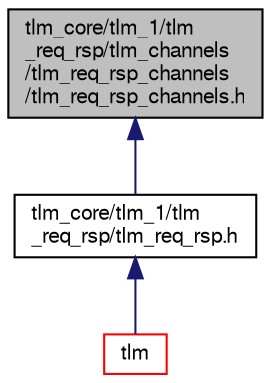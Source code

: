 digraph "tlm_core/tlm_1/tlm_req_rsp/tlm_channels/tlm_req_rsp_channels/tlm_req_rsp_channels.h"
{
  edge [fontname="FreeSans",fontsize="10",labelfontname="FreeSans",labelfontsize="10"];
  node [fontname="FreeSans",fontsize="10",shape=record];
  Node13 [label="tlm_core/tlm_1/tlm\l_req_rsp/tlm_channels\l/tlm_req_rsp_channels\l/tlm_req_rsp_channels.h",height=0.2,width=0.4,color="black", fillcolor="grey75", style="filled", fontcolor="black"];
  Node13 -> Node14 [dir="back",color="midnightblue",fontsize="10",style="solid",fontname="FreeSans"];
  Node14 [label="tlm_core/tlm_1/tlm\l_req_rsp/tlm_req_rsp.h",height=0.2,width=0.4,color="black", fillcolor="white", style="filled",URL="$a00737.html"];
  Node14 -> Node15 [dir="back",color="midnightblue",fontsize="10",style="solid",fontname="FreeSans"];
  Node15 [label="tlm",height=0.2,width=0.4,color="red", fillcolor="white", style="filled",URL="$a00671.html"];
}
